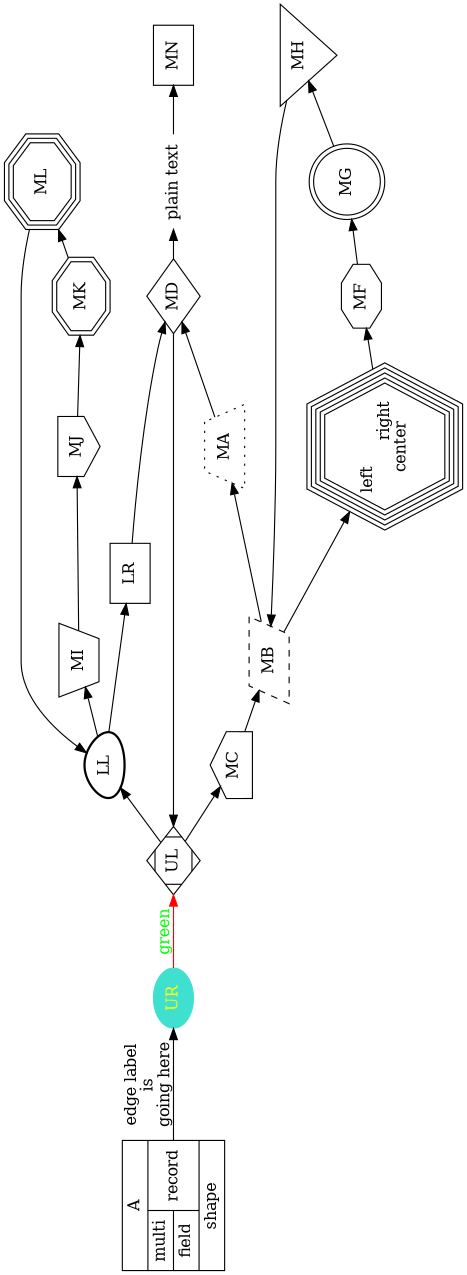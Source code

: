 strict digraph "Test Graph" {
	edge [ style = "setlinewidth(1)" ];
	graph [	size = "8.5,11",
		ranksep = "0.3333",
		center = true,
		rankdir = LR,
		orientation = landscape ];
	node [	label = "\N" ];
	graph [bb = "0,0,1042,397"];
	TP [label="A|{{multi|field}|record}|shape", shape=record, pos="47,233", rects="0,249,94,265 0,233,44,249 0,217,44,233 44,217,94,249 0,201,94,217", width="1.31", height="0.89"];
	UR [pos="219,\
233", width="0.75", height="0.50", tip="Here's a tip for you.", color=turquoise, style=filled, fontcolor=yellow];
	UL [shape=diamond, style=diagonals, peripheries=1, pos="346,233", width="0.83", height="0.67", tip="Another tip, if you want it."];
	LL [shape=egg, pos="431,302", width="0.78", height="0.50", style=bold];
	LR [shape=box, pos="593,279", width="0.75", height="0.50", style=italic];
	MD [shape=diamond, pos="805,233", width="0.92", height="0.67" ];
	MA [shape=trapezium, pos="689,187", width="0.86", height="0.50", style=dotted ];
	MB [shape=parallelogram, pos="520,162", width="0.92", height="0.50", style=dashed ];
	MC [shape=house, pos="431,179", width="0.75", height="0.58"];
	ME [label="left\lright\rcenter", shape=hexagon, peripheries=5, pos="689,97", width="1.58", height="1.50"];
	MF [shape=octagon, pos="805,79", width="0.75", height="0.50"];
	MG [shape=doublecircle, pos="899,75", width="0.83", height="0.83"];
	MH [shape=invtriangle, pos="1001,34", width="1.11", height="0.94"];
	MI [shape=invtrapezium, pos="520,372", width="0.78", height="0.50"];
	MJ [shape=invhouse, pos="689,375", width="0.75", height="0.58"];
	MK [shape=doubleoctagon, pos="805,375", width="0.86", height="0.61"];
	ML [shape=tripleoctagon, pos="899,344", width="0.97", height="0.72"];
	MM [label="plain text", shape=plaintext, pos="899,233", width="0.92", height="0.50"];
	MN [shape=box, pos="1001,233", width="0.75", height="0.50"];
	TP -> UR [label="edge label\nis\ngoing here", pos="e,192,233 94,233 122,233 158,233 184,233", lp="143,257"];
	UR -> UL [label=green, color=red, fontcolor=green, pos="e,316,233 246,233 264,233 288,233 308,233", lp="281,241"];
	UL -> LL [pos="e,413,287 361,245 374,255 391,270 406,282"];
	LL -> LR [pos="e,566,283 460,298 488,293 530,288 560,284"];
	LR -> MD [pos="e,783,242 620,275 657,269 722,258 760,250 763,249 769,247 776,244"];
	MD -> MM [pos="e,865,233 838,233 844,233 850,233 856,233"];
	MM -> MN [pos="e,974,233 933,233 943,233 955,233 965,233"];
	MD -> UL [pos="s,376,233 382,233 399,233 418,232 431,233 431,233 431,233 689,233 695,232 740,233 772,233"];
	UL -> MC [pos="e,413,191 363,222 376,214 392,204 406,195"];
	MC -> MB [pos="e,495,167 459,174 468,172 478,170 487,169"];
	MB -> MA [pos="e,662,183 548,166 578,171 624,177 656,182"];
	MA -> MD [pos="e,784,225 711,196 729,203 756,213 776,222"];
	MB -> ME [pos="e,641,115 543,153 567,144 604,130 634,118"];
	ME -> MF [pos="e,778,83 742,89 751,87 761,86 770,84"];
	MF -> MG [pos="e,869,76 832,78 841,78 851,77 860,77"];
	MG -> MH [pos="e,961,50 927,64 935,61 944,57 953,54"];
	MH -> MB [pos="s,534,144 539,138 562,108 603,56 632,31 647,19 670,15 689,15 689,15 689,15 899,15 921,15 956,23 978,28"];
	LL -> MI [pos="e,501,361 445,317 454,325 464,336 472,342 478,346 487,352 496,358"];
	MI -> MJ [pos="e,662,374 542,372 571,373 622,374 655,374"];
	MJ -> MK [pos="e,774,375 716,375 730,375 749,375 765,375"];
	MK -> ML [pos="e,864,356 836,365 842,363 849,361 856,359"];
	ML -> LL [pos="s,454,310 459,312 479,317 504,324 520,325 520,325 520,325 805,325 821,325 844,329 864,334"];
}
